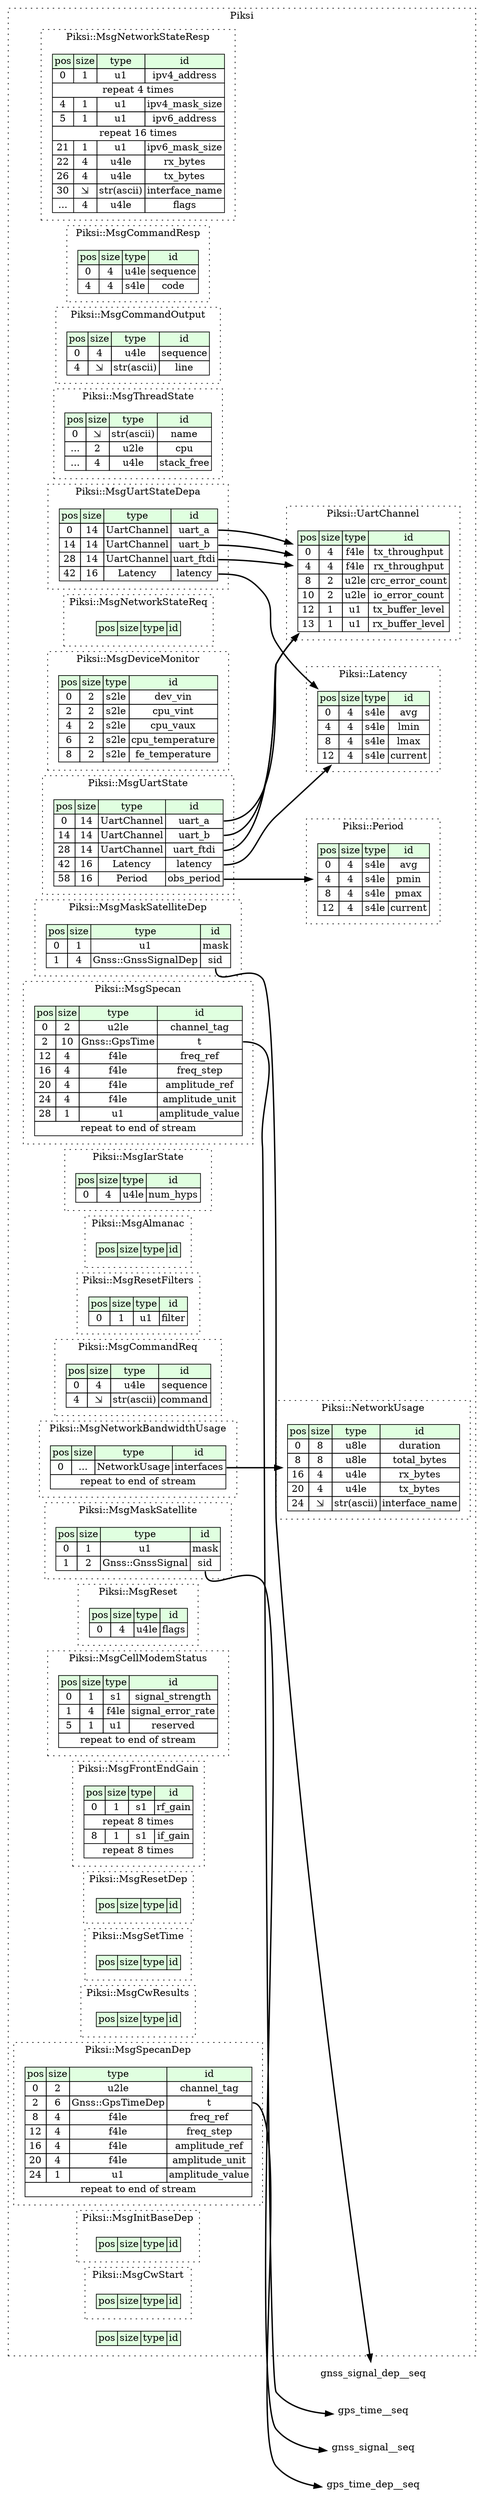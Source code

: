 digraph {
	rankdir=LR;
	node [shape=plaintext];
	subgraph cluster__piksi {
		label="Piksi";
		graph[style=dotted];

		piksi__seq [label=<<TABLE BORDER="0" CELLBORDER="1" CELLSPACING="0">
			<TR><TD BGCOLOR="#E0FFE0">pos</TD><TD BGCOLOR="#E0FFE0">size</TD><TD BGCOLOR="#E0FFE0">type</TD><TD BGCOLOR="#E0FFE0">id</TD></TR>
		</TABLE>>];
		subgraph cluster__msg_network_state_resp {
			label="Piksi::MsgNetworkStateResp";
			graph[style=dotted];

			msg_network_state_resp__seq [label=<<TABLE BORDER="0" CELLBORDER="1" CELLSPACING="0">
				<TR><TD BGCOLOR="#E0FFE0">pos</TD><TD BGCOLOR="#E0FFE0">size</TD><TD BGCOLOR="#E0FFE0">type</TD><TD BGCOLOR="#E0FFE0">id</TD></TR>
				<TR><TD PORT="ipv4_address_pos">0</TD><TD PORT="ipv4_address_size">1</TD><TD>u1</TD><TD PORT="ipv4_address_type">ipv4_address</TD></TR>
				<TR><TD COLSPAN="4" PORT="ipv4_address__repeat">repeat 4 times</TD></TR>
				<TR><TD PORT="ipv4_mask_size_pos">4</TD><TD PORT="ipv4_mask_size_size">1</TD><TD>u1</TD><TD PORT="ipv4_mask_size_type">ipv4_mask_size</TD></TR>
				<TR><TD PORT="ipv6_address_pos">5</TD><TD PORT="ipv6_address_size">1</TD><TD>u1</TD><TD PORT="ipv6_address_type">ipv6_address</TD></TR>
				<TR><TD COLSPAN="4" PORT="ipv6_address__repeat">repeat 16 times</TD></TR>
				<TR><TD PORT="ipv6_mask_size_pos">21</TD><TD PORT="ipv6_mask_size_size">1</TD><TD>u1</TD><TD PORT="ipv6_mask_size_type">ipv6_mask_size</TD></TR>
				<TR><TD PORT="rx_bytes_pos">22</TD><TD PORT="rx_bytes_size">4</TD><TD>u4le</TD><TD PORT="rx_bytes_type">rx_bytes</TD></TR>
				<TR><TD PORT="tx_bytes_pos">26</TD><TD PORT="tx_bytes_size">4</TD><TD>u4le</TD><TD PORT="tx_bytes_type">tx_bytes</TD></TR>
				<TR><TD PORT="interface_name_pos">30</TD><TD PORT="interface_name_size">⇲</TD><TD>str(ascii)</TD><TD PORT="interface_name_type">interface_name</TD></TR>
				<TR><TD PORT="flags_pos">...</TD><TD PORT="flags_size">4</TD><TD>u4le</TD><TD PORT="flags_type">flags</TD></TR>
			</TABLE>>];
		}
		subgraph cluster__network_usage {
			label="Piksi::NetworkUsage";
			graph[style=dotted];

			network_usage__seq [label=<<TABLE BORDER="0" CELLBORDER="1" CELLSPACING="0">
				<TR><TD BGCOLOR="#E0FFE0">pos</TD><TD BGCOLOR="#E0FFE0">size</TD><TD BGCOLOR="#E0FFE0">type</TD><TD BGCOLOR="#E0FFE0">id</TD></TR>
				<TR><TD PORT="duration_pos">0</TD><TD PORT="duration_size">8</TD><TD>u8le</TD><TD PORT="duration_type">duration</TD></TR>
				<TR><TD PORT="total_bytes_pos">8</TD><TD PORT="total_bytes_size">8</TD><TD>u8le</TD><TD PORT="total_bytes_type">total_bytes</TD></TR>
				<TR><TD PORT="rx_bytes_pos">16</TD><TD PORT="rx_bytes_size">4</TD><TD>u4le</TD><TD PORT="rx_bytes_type">rx_bytes</TD></TR>
				<TR><TD PORT="tx_bytes_pos">20</TD><TD PORT="tx_bytes_size">4</TD><TD>u4le</TD><TD PORT="tx_bytes_type">tx_bytes</TD></TR>
				<TR><TD PORT="interface_name_pos">24</TD><TD PORT="interface_name_size">⇲</TD><TD>str(ascii)</TD><TD PORT="interface_name_type">interface_name</TD></TR>
			</TABLE>>];
		}
		subgraph cluster__msg_command_resp {
			label="Piksi::MsgCommandResp";
			graph[style=dotted];

			msg_command_resp__seq [label=<<TABLE BORDER="0" CELLBORDER="1" CELLSPACING="0">
				<TR><TD BGCOLOR="#E0FFE0">pos</TD><TD BGCOLOR="#E0FFE0">size</TD><TD BGCOLOR="#E0FFE0">type</TD><TD BGCOLOR="#E0FFE0">id</TD></TR>
				<TR><TD PORT="sequence_pos">0</TD><TD PORT="sequence_size">4</TD><TD>u4le</TD><TD PORT="sequence_type">sequence</TD></TR>
				<TR><TD PORT="code_pos">4</TD><TD PORT="code_size">4</TD><TD>s4le</TD><TD PORT="code_type">code</TD></TR>
			</TABLE>>];
		}
		subgraph cluster__msg_command_output {
			label="Piksi::MsgCommandOutput";
			graph[style=dotted];

			msg_command_output__seq [label=<<TABLE BORDER="0" CELLBORDER="1" CELLSPACING="0">
				<TR><TD BGCOLOR="#E0FFE0">pos</TD><TD BGCOLOR="#E0FFE0">size</TD><TD BGCOLOR="#E0FFE0">type</TD><TD BGCOLOR="#E0FFE0">id</TD></TR>
				<TR><TD PORT="sequence_pos">0</TD><TD PORT="sequence_size">4</TD><TD>u4le</TD><TD PORT="sequence_type">sequence</TD></TR>
				<TR><TD PORT="line_pos">4</TD><TD PORT="line_size">⇲</TD><TD>str(ascii)</TD><TD PORT="line_type">line</TD></TR>
			</TABLE>>];
		}
		subgraph cluster__latency {
			label="Piksi::Latency";
			graph[style=dotted];

			latency__seq [label=<<TABLE BORDER="0" CELLBORDER="1" CELLSPACING="0">
				<TR><TD BGCOLOR="#E0FFE0">pos</TD><TD BGCOLOR="#E0FFE0">size</TD><TD BGCOLOR="#E0FFE0">type</TD><TD BGCOLOR="#E0FFE0">id</TD></TR>
				<TR><TD PORT="avg_pos">0</TD><TD PORT="avg_size">4</TD><TD>s4le</TD><TD PORT="avg_type">avg</TD></TR>
				<TR><TD PORT="lmin_pos">4</TD><TD PORT="lmin_size">4</TD><TD>s4le</TD><TD PORT="lmin_type">lmin</TD></TR>
				<TR><TD PORT="lmax_pos">8</TD><TD PORT="lmax_size">4</TD><TD>s4le</TD><TD PORT="lmax_type">lmax</TD></TR>
				<TR><TD PORT="current_pos">12</TD><TD PORT="current_size">4</TD><TD>s4le</TD><TD PORT="current_type">current</TD></TR>
			</TABLE>>];
		}
		subgraph cluster__msg_thread_state {
			label="Piksi::MsgThreadState";
			graph[style=dotted];

			msg_thread_state__seq [label=<<TABLE BORDER="0" CELLBORDER="1" CELLSPACING="0">
				<TR><TD BGCOLOR="#E0FFE0">pos</TD><TD BGCOLOR="#E0FFE0">size</TD><TD BGCOLOR="#E0FFE0">type</TD><TD BGCOLOR="#E0FFE0">id</TD></TR>
				<TR><TD PORT="name_pos">0</TD><TD PORT="name_size">⇲</TD><TD>str(ascii)</TD><TD PORT="name_type">name</TD></TR>
				<TR><TD PORT="cpu_pos">...</TD><TD PORT="cpu_size">2</TD><TD>u2le</TD><TD PORT="cpu_type">cpu</TD></TR>
				<TR><TD PORT="stack_free_pos">...</TD><TD PORT="stack_free_size">4</TD><TD>u4le</TD><TD PORT="stack_free_type">stack_free</TD></TR>
			</TABLE>>];
		}
		subgraph cluster__msg_uart_state_depa {
			label="Piksi::MsgUartStateDepa";
			graph[style=dotted];

			msg_uart_state_depa__seq [label=<<TABLE BORDER="0" CELLBORDER="1" CELLSPACING="0">
				<TR><TD BGCOLOR="#E0FFE0">pos</TD><TD BGCOLOR="#E0FFE0">size</TD><TD BGCOLOR="#E0FFE0">type</TD><TD BGCOLOR="#E0FFE0">id</TD></TR>
				<TR><TD PORT="uart_a_pos">0</TD><TD PORT="uart_a_size">14</TD><TD>UartChannel</TD><TD PORT="uart_a_type">uart_a</TD></TR>
				<TR><TD PORT="uart_b_pos">14</TD><TD PORT="uart_b_size">14</TD><TD>UartChannel</TD><TD PORT="uart_b_type">uart_b</TD></TR>
				<TR><TD PORT="uart_ftdi_pos">28</TD><TD PORT="uart_ftdi_size">14</TD><TD>UartChannel</TD><TD PORT="uart_ftdi_type">uart_ftdi</TD></TR>
				<TR><TD PORT="latency_pos">42</TD><TD PORT="latency_size">16</TD><TD>Latency</TD><TD PORT="latency_type">latency</TD></TR>
			</TABLE>>];
		}
		subgraph cluster__msg_network_state_req {
			label="Piksi::MsgNetworkStateReq";
			graph[style=dotted];

			msg_network_state_req__seq [label=<<TABLE BORDER="0" CELLBORDER="1" CELLSPACING="0">
				<TR><TD BGCOLOR="#E0FFE0">pos</TD><TD BGCOLOR="#E0FFE0">size</TD><TD BGCOLOR="#E0FFE0">type</TD><TD BGCOLOR="#E0FFE0">id</TD></TR>
			</TABLE>>];
		}
		subgraph cluster__msg_device_monitor {
			label="Piksi::MsgDeviceMonitor";
			graph[style=dotted];

			msg_device_monitor__seq [label=<<TABLE BORDER="0" CELLBORDER="1" CELLSPACING="0">
				<TR><TD BGCOLOR="#E0FFE0">pos</TD><TD BGCOLOR="#E0FFE0">size</TD><TD BGCOLOR="#E0FFE0">type</TD><TD BGCOLOR="#E0FFE0">id</TD></TR>
				<TR><TD PORT="dev_vin_pos">0</TD><TD PORT="dev_vin_size">2</TD><TD>s2le</TD><TD PORT="dev_vin_type">dev_vin</TD></TR>
				<TR><TD PORT="cpu_vint_pos">2</TD><TD PORT="cpu_vint_size">2</TD><TD>s2le</TD><TD PORT="cpu_vint_type">cpu_vint</TD></TR>
				<TR><TD PORT="cpu_vaux_pos">4</TD><TD PORT="cpu_vaux_size">2</TD><TD>s2le</TD><TD PORT="cpu_vaux_type">cpu_vaux</TD></TR>
				<TR><TD PORT="cpu_temperature_pos">6</TD><TD PORT="cpu_temperature_size">2</TD><TD>s2le</TD><TD PORT="cpu_temperature_type">cpu_temperature</TD></TR>
				<TR><TD PORT="fe_temperature_pos">8</TD><TD PORT="fe_temperature_size">2</TD><TD>s2le</TD><TD PORT="fe_temperature_type">fe_temperature</TD></TR>
			</TABLE>>];
		}
		subgraph cluster__msg_mask_satellite_dep {
			label="Piksi::MsgMaskSatelliteDep";
			graph[style=dotted];

			msg_mask_satellite_dep__seq [label=<<TABLE BORDER="0" CELLBORDER="1" CELLSPACING="0">
				<TR><TD BGCOLOR="#E0FFE0">pos</TD><TD BGCOLOR="#E0FFE0">size</TD><TD BGCOLOR="#E0FFE0">type</TD><TD BGCOLOR="#E0FFE0">id</TD></TR>
				<TR><TD PORT="mask_pos">0</TD><TD PORT="mask_size">1</TD><TD>u1</TD><TD PORT="mask_type">mask</TD></TR>
				<TR><TD PORT="sid_pos">1</TD><TD PORT="sid_size">4</TD><TD>Gnss::GnssSignalDep</TD><TD PORT="sid_type">sid</TD></TR>
			</TABLE>>];
		}
		subgraph cluster__msg_uart_state {
			label="Piksi::MsgUartState";
			graph[style=dotted];

			msg_uart_state__seq [label=<<TABLE BORDER="0" CELLBORDER="1" CELLSPACING="0">
				<TR><TD BGCOLOR="#E0FFE0">pos</TD><TD BGCOLOR="#E0FFE0">size</TD><TD BGCOLOR="#E0FFE0">type</TD><TD BGCOLOR="#E0FFE0">id</TD></TR>
				<TR><TD PORT="uart_a_pos">0</TD><TD PORT="uart_a_size">14</TD><TD>UartChannel</TD><TD PORT="uart_a_type">uart_a</TD></TR>
				<TR><TD PORT="uart_b_pos">14</TD><TD PORT="uart_b_size">14</TD><TD>UartChannel</TD><TD PORT="uart_b_type">uart_b</TD></TR>
				<TR><TD PORT="uart_ftdi_pos">28</TD><TD PORT="uart_ftdi_size">14</TD><TD>UartChannel</TD><TD PORT="uart_ftdi_type">uart_ftdi</TD></TR>
				<TR><TD PORT="latency_pos">42</TD><TD PORT="latency_size">16</TD><TD>Latency</TD><TD PORT="latency_type">latency</TD></TR>
				<TR><TD PORT="obs_period_pos">58</TD><TD PORT="obs_period_size">16</TD><TD>Period</TD><TD PORT="obs_period_type">obs_period</TD></TR>
			</TABLE>>];
		}
		subgraph cluster__msg_specan {
			label="Piksi::MsgSpecan";
			graph[style=dotted];

			msg_specan__seq [label=<<TABLE BORDER="0" CELLBORDER="1" CELLSPACING="0">
				<TR><TD BGCOLOR="#E0FFE0">pos</TD><TD BGCOLOR="#E0FFE0">size</TD><TD BGCOLOR="#E0FFE0">type</TD><TD BGCOLOR="#E0FFE0">id</TD></TR>
				<TR><TD PORT="channel_tag_pos">0</TD><TD PORT="channel_tag_size">2</TD><TD>u2le</TD><TD PORT="channel_tag_type">channel_tag</TD></TR>
				<TR><TD PORT="t_pos">2</TD><TD PORT="t_size">10</TD><TD>Gnss::GpsTime</TD><TD PORT="t_type">t</TD></TR>
				<TR><TD PORT="freq_ref_pos">12</TD><TD PORT="freq_ref_size">4</TD><TD>f4le</TD><TD PORT="freq_ref_type">freq_ref</TD></TR>
				<TR><TD PORT="freq_step_pos">16</TD><TD PORT="freq_step_size">4</TD><TD>f4le</TD><TD PORT="freq_step_type">freq_step</TD></TR>
				<TR><TD PORT="amplitude_ref_pos">20</TD><TD PORT="amplitude_ref_size">4</TD><TD>f4le</TD><TD PORT="amplitude_ref_type">amplitude_ref</TD></TR>
				<TR><TD PORT="amplitude_unit_pos">24</TD><TD PORT="amplitude_unit_size">4</TD><TD>f4le</TD><TD PORT="amplitude_unit_type">amplitude_unit</TD></TR>
				<TR><TD PORT="amplitude_value_pos">28</TD><TD PORT="amplitude_value_size">1</TD><TD>u1</TD><TD PORT="amplitude_value_type">amplitude_value</TD></TR>
				<TR><TD COLSPAN="4" PORT="amplitude_value__repeat">repeat to end of stream</TD></TR>
			</TABLE>>];
		}
		subgraph cluster__msg_iar_state {
			label="Piksi::MsgIarState";
			graph[style=dotted];

			msg_iar_state__seq [label=<<TABLE BORDER="0" CELLBORDER="1" CELLSPACING="0">
				<TR><TD BGCOLOR="#E0FFE0">pos</TD><TD BGCOLOR="#E0FFE0">size</TD><TD BGCOLOR="#E0FFE0">type</TD><TD BGCOLOR="#E0FFE0">id</TD></TR>
				<TR><TD PORT="num_hyps_pos">0</TD><TD PORT="num_hyps_size">4</TD><TD>u4le</TD><TD PORT="num_hyps_type">num_hyps</TD></TR>
			</TABLE>>];
		}
		subgraph cluster__msg_almanac {
			label="Piksi::MsgAlmanac";
			graph[style=dotted];

			msg_almanac__seq [label=<<TABLE BORDER="0" CELLBORDER="1" CELLSPACING="0">
				<TR><TD BGCOLOR="#E0FFE0">pos</TD><TD BGCOLOR="#E0FFE0">size</TD><TD BGCOLOR="#E0FFE0">type</TD><TD BGCOLOR="#E0FFE0">id</TD></TR>
			</TABLE>>];
		}
		subgraph cluster__msg_reset_filters {
			label="Piksi::MsgResetFilters";
			graph[style=dotted];

			msg_reset_filters__seq [label=<<TABLE BORDER="0" CELLBORDER="1" CELLSPACING="0">
				<TR><TD BGCOLOR="#E0FFE0">pos</TD><TD BGCOLOR="#E0FFE0">size</TD><TD BGCOLOR="#E0FFE0">type</TD><TD BGCOLOR="#E0FFE0">id</TD></TR>
				<TR><TD PORT="filter_pos">0</TD><TD PORT="filter_size">1</TD><TD>u1</TD><TD PORT="filter_type">filter</TD></TR>
			</TABLE>>];
		}
		subgraph cluster__uart_channel {
			label="Piksi::UartChannel";
			graph[style=dotted];

			uart_channel__seq [label=<<TABLE BORDER="0" CELLBORDER="1" CELLSPACING="0">
				<TR><TD BGCOLOR="#E0FFE0">pos</TD><TD BGCOLOR="#E0FFE0">size</TD><TD BGCOLOR="#E0FFE0">type</TD><TD BGCOLOR="#E0FFE0">id</TD></TR>
				<TR><TD PORT="tx_throughput_pos">0</TD><TD PORT="tx_throughput_size">4</TD><TD>f4le</TD><TD PORT="tx_throughput_type">tx_throughput</TD></TR>
				<TR><TD PORT="rx_throughput_pos">4</TD><TD PORT="rx_throughput_size">4</TD><TD>f4le</TD><TD PORT="rx_throughput_type">rx_throughput</TD></TR>
				<TR><TD PORT="crc_error_count_pos">8</TD><TD PORT="crc_error_count_size">2</TD><TD>u2le</TD><TD PORT="crc_error_count_type">crc_error_count</TD></TR>
				<TR><TD PORT="io_error_count_pos">10</TD><TD PORT="io_error_count_size">2</TD><TD>u2le</TD><TD PORT="io_error_count_type">io_error_count</TD></TR>
				<TR><TD PORT="tx_buffer_level_pos">12</TD><TD PORT="tx_buffer_level_size">1</TD><TD>u1</TD><TD PORT="tx_buffer_level_type">tx_buffer_level</TD></TR>
				<TR><TD PORT="rx_buffer_level_pos">13</TD><TD PORT="rx_buffer_level_size">1</TD><TD>u1</TD><TD PORT="rx_buffer_level_type">rx_buffer_level</TD></TR>
			</TABLE>>];
		}
		subgraph cluster__msg_command_req {
			label="Piksi::MsgCommandReq";
			graph[style=dotted];

			msg_command_req__seq [label=<<TABLE BORDER="0" CELLBORDER="1" CELLSPACING="0">
				<TR><TD BGCOLOR="#E0FFE0">pos</TD><TD BGCOLOR="#E0FFE0">size</TD><TD BGCOLOR="#E0FFE0">type</TD><TD BGCOLOR="#E0FFE0">id</TD></TR>
				<TR><TD PORT="sequence_pos">0</TD><TD PORT="sequence_size">4</TD><TD>u4le</TD><TD PORT="sequence_type">sequence</TD></TR>
				<TR><TD PORT="command_pos">4</TD><TD PORT="command_size">⇲</TD><TD>str(ascii)</TD><TD PORT="command_type">command</TD></TR>
			</TABLE>>];
		}
		subgraph cluster__msg_mask_satellite {
			label="Piksi::MsgMaskSatellite";
			graph[style=dotted];

			msg_mask_satellite__seq [label=<<TABLE BORDER="0" CELLBORDER="1" CELLSPACING="0">
				<TR><TD BGCOLOR="#E0FFE0">pos</TD><TD BGCOLOR="#E0FFE0">size</TD><TD BGCOLOR="#E0FFE0">type</TD><TD BGCOLOR="#E0FFE0">id</TD></TR>
				<TR><TD PORT="mask_pos">0</TD><TD PORT="mask_size">1</TD><TD>u1</TD><TD PORT="mask_type">mask</TD></TR>
				<TR><TD PORT="sid_pos">1</TD><TD PORT="sid_size">2</TD><TD>Gnss::GnssSignal</TD><TD PORT="sid_type">sid</TD></TR>
			</TABLE>>];
		}
		subgraph cluster__msg_network_bandwidth_usage {
			label="Piksi::MsgNetworkBandwidthUsage";
			graph[style=dotted];

			msg_network_bandwidth_usage__seq [label=<<TABLE BORDER="0" CELLBORDER="1" CELLSPACING="0">
				<TR><TD BGCOLOR="#E0FFE0">pos</TD><TD BGCOLOR="#E0FFE0">size</TD><TD BGCOLOR="#E0FFE0">type</TD><TD BGCOLOR="#E0FFE0">id</TD></TR>
				<TR><TD PORT="interfaces_pos">0</TD><TD PORT="interfaces_size">...</TD><TD>NetworkUsage</TD><TD PORT="interfaces_type">interfaces</TD></TR>
				<TR><TD COLSPAN="4" PORT="interfaces__repeat">repeat to end of stream</TD></TR>
			</TABLE>>];
		}
		subgraph cluster__msg_reset {
			label="Piksi::MsgReset";
			graph[style=dotted];

			msg_reset__seq [label=<<TABLE BORDER="0" CELLBORDER="1" CELLSPACING="0">
				<TR><TD BGCOLOR="#E0FFE0">pos</TD><TD BGCOLOR="#E0FFE0">size</TD><TD BGCOLOR="#E0FFE0">type</TD><TD BGCOLOR="#E0FFE0">id</TD></TR>
				<TR><TD PORT="flags_pos">0</TD><TD PORT="flags_size">4</TD><TD>u4le</TD><TD PORT="flags_type">flags</TD></TR>
			</TABLE>>];
		}
		subgraph cluster__msg_cell_modem_status {
			label="Piksi::MsgCellModemStatus";
			graph[style=dotted];

			msg_cell_modem_status__seq [label=<<TABLE BORDER="0" CELLBORDER="1" CELLSPACING="0">
				<TR><TD BGCOLOR="#E0FFE0">pos</TD><TD BGCOLOR="#E0FFE0">size</TD><TD BGCOLOR="#E0FFE0">type</TD><TD BGCOLOR="#E0FFE0">id</TD></TR>
				<TR><TD PORT="signal_strength_pos">0</TD><TD PORT="signal_strength_size">1</TD><TD>s1</TD><TD PORT="signal_strength_type">signal_strength</TD></TR>
				<TR><TD PORT="signal_error_rate_pos">1</TD><TD PORT="signal_error_rate_size">4</TD><TD>f4le</TD><TD PORT="signal_error_rate_type">signal_error_rate</TD></TR>
				<TR><TD PORT="reserved_pos">5</TD><TD PORT="reserved_size">1</TD><TD>u1</TD><TD PORT="reserved_type">reserved</TD></TR>
				<TR><TD COLSPAN="4" PORT="reserved__repeat">repeat to end of stream</TD></TR>
			</TABLE>>];
		}
		subgraph cluster__msg_front_end_gain {
			label="Piksi::MsgFrontEndGain";
			graph[style=dotted];

			msg_front_end_gain__seq [label=<<TABLE BORDER="0" CELLBORDER="1" CELLSPACING="0">
				<TR><TD BGCOLOR="#E0FFE0">pos</TD><TD BGCOLOR="#E0FFE0">size</TD><TD BGCOLOR="#E0FFE0">type</TD><TD BGCOLOR="#E0FFE0">id</TD></TR>
				<TR><TD PORT="rf_gain_pos">0</TD><TD PORT="rf_gain_size">1</TD><TD>s1</TD><TD PORT="rf_gain_type">rf_gain</TD></TR>
				<TR><TD COLSPAN="4" PORT="rf_gain__repeat">repeat 8 times</TD></TR>
				<TR><TD PORT="if_gain_pos">8</TD><TD PORT="if_gain_size">1</TD><TD>s1</TD><TD PORT="if_gain_type">if_gain</TD></TR>
				<TR><TD COLSPAN="4" PORT="if_gain__repeat">repeat 8 times</TD></TR>
			</TABLE>>];
		}
		subgraph cluster__msg_reset_dep {
			label="Piksi::MsgResetDep";
			graph[style=dotted];

			msg_reset_dep__seq [label=<<TABLE BORDER="0" CELLBORDER="1" CELLSPACING="0">
				<TR><TD BGCOLOR="#E0FFE0">pos</TD><TD BGCOLOR="#E0FFE0">size</TD><TD BGCOLOR="#E0FFE0">type</TD><TD BGCOLOR="#E0FFE0">id</TD></TR>
			</TABLE>>];
		}
		subgraph cluster__msg_set_time {
			label="Piksi::MsgSetTime";
			graph[style=dotted];

			msg_set_time__seq [label=<<TABLE BORDER="0" CELLBORDER="1" CELLSPACING="0">
				<TR><TD BGCOLOR="#E0FFE0">pos</TD><TD BGCOLOR="#E0FFE0">size</TD><TD BGCOLOR="#E0FFE0">type</TD><TD BGCOLOR="#E0FFE0">id</TD></TR>
			</TABLE>>];
		}
		subgraph cluster__msg_cw_results {
			label="Piksi::MsgCwResults";
			graph[style=dotted];

			msg_cw_results__seq [label=<<TABLE BORDER="0" CELLBORDER="1" CELLSPACING="0">
				<TR><TD BGCOLOR="#E0FFE0">pos</TD><TD BGCOLOR="#E0FFE0">size</TD><TD BGCOLOR="#E0FFE0">type</TD><TD BGCOLOR="#E0FFE0">id</TD></TR>
			</TABLE>>];
		}
		subgraph cluster__msg_specan_dep {
			label="Piksi::MsgSpecanDep";
			graph[style=dotted];

			msg_specan_dep__seq [label=<<TABLE BORDER="0" CELLBORDER="1" CELLSPACING="0">
				<TR><TD BGCOLOR="#E0FFE0">pos</TD><TD BGCOLOR="#E0FFE0">size</TD><TD BGCOLOR="#E0FFE0">type</TD><TD BGCOLOR="#E0FFE0">id</TD></TR>
				<TR><TD PORT="channel_tag_pos">0</TD><TD PORT="channel_tag_size">2</TD><TD>u2le</TD><TD PORT="channel_tag_type">channel_tag</TD></TR>
				<TR><TD PORT="t_pos">2</TD><TD PORT="t_size">6</TD><TD>Gnss::GpsTimeDep</TD><TD PORT="t_type">t</TD></TR>
				<TR><TD PORT="freq_ref_pos">8</TD><TD PORT="freq_ref_size">4</TD><TD>f4le</TD><TD PORT="freq_ref_type">freq_ref</TD></TR>
				<TR><TD PORT="freq_step_pos">12</TD><TD PORT="freq_step_size">4</TD><TD>f4le</TD><TD PORT="freq_step_type">freq_step</TD></TR>
				<TR><TD PORT="amplitude_ref_pos">16</TD><TD PORT="amplitude_ref_size">4</TD><TD>f4le</TD><TD PORT="amplitude_ref_type">amplitude_ref</TD></TR>
				<TR><TD PORT="amplitude_unit_pos">20</TD><TD PORT="amplitude_unit_size">4</TD><TD>f4le</TD><TD PORT="amplitude_unit_type">amplitude_unit</TD></TR>
				<TR><TD PORT="amplitude_value_pos">24</TD><TD PORT="amplitude_value_size">1</TD><TD>u1</TD><TD PORT="amplitude_value_type">amplitude_value</TD></TR>
				<TR><TD COLSPAN="4" PORT="amplitude_value__repeat">repeat to end of stream</TD></TR>
			</TABLE>>];
		}
		subgraph cluster__msg_init_base_dep {
			label="Piksi::MsgInitBaseDep";
			graph[style=dotted];

			msg_init_base_dep__seq [label=<<TABLE BORDER="0" CELLBORDER="1" CELLSPACING="0">
				<TR><TD BGCOLOR="#E0FFE0">pos</TD><TD BGCOLOR="#E0FFE0">size</TD><TD BGCOLOR="#E0FFE0">type</TD><TD BGCOLOR="#E0FFE0">id</TD></TR>
			</TABLE>>];
		}
		subgraph cluster__period {
			label="Piksi::Period";
			graph[style=dotted];

			period__seq [label=<<TABLE BORDER="0" CELLBORDER="1" CELLSPACING="0">
				<TR><TD BGCOLOR="#E0FFE0">pos</TD><TD BGCOLOR="#E0FFE0">size</TD><TD BGCOLOR="#E0FFE0">type</TD><TD BGCOLOR="#E0FFE0">id</TD></TR>
				<TR><TD PORT="avg_pos">0</TD><TD PORT="avg_size">4</TD><TD>s4le</TD><TD PORT="avg_type">avg</TD></TR>
				<TR><TD PORT="pmin_pos">4</TD><TD PORT="pmin_size">4</TD><TD>s4le</TD><TD PORT="pmin_type">pmin</TD></TR>
				<TR><TD PORT="pmax_pos">8</TD><TD PORT="pmax_size">4</TD><TD>s4le</TD><TD PORT="pmax_type">pmax</TD></TR>
				<TR><TD PORT="current_pos">12</TD><TD PORT="current_size">4</TD><TD>s4le</TD><TD PORT="current_type">current</TD></TR>
			</TABLE>>];
		}
		subgraph cluster__msg_cw_start {
			label="Piksi::MsgCwStart";
			graph[style=dotted];

			msg_cw_start__seq [label=<<TABLE BORDER="0" CELLBORDER="1" CELLSPACING="0">
				<TR><TD BGCOLOR="#E0FFE0">pos</TD><TD BGCOLOR="#E0FFE0">size</TD><TD BGCOLOR="#E0FFE0">type</TD><TD BGCOLOR="#E0FFE0">id</TD></TR>
			</TABLE>>];
		}
	}
	msg_uart_state_depa__seq:uart_a_type -> uart_channel__seq [style=bold];
	msg_uart_state_depa__seq:uart_b_type -> uart_channel__seq [style=bold];
	msg_uart_state_depa__seq:uart_ftdi_type -> uart_channel__seq [style=bold];
	msg_uart_state_depa__seq:latency_type -> latency__seq [style=bold];
	msg_mask_satellite_dep__seq:sid_type -> gnss_signal_dep__seq [style=bold];
	msg_uart_state__seq:uart_a_type -> uart_channel__seq [style=bold];
	msg_uart_state__seq:uart_b_type -> uart_channel__seq [style=bold];
	msg_uart_state__seq:uart_ftdi_type -> uart_channel__seq [style=bold];
	msg_uart_state__seq:latency_type -> latency__seq [style=bold];
	msg_uart_state__seq:obs_period_type -> period__seq [style=bold];
	msg_specan__seq:t_type -> gps_time__seq [style=bold];
	msg_mask_satellite__seq:sid_type -> gnss_signal__seq [style=bold];
	msg_network_bandwidth_usage__seq:interfaces_type -> network_usage__seq [style=bold];
	msg_specan_dep__seq:t_type -> gps_time_dep__seq [style=bold];
}
